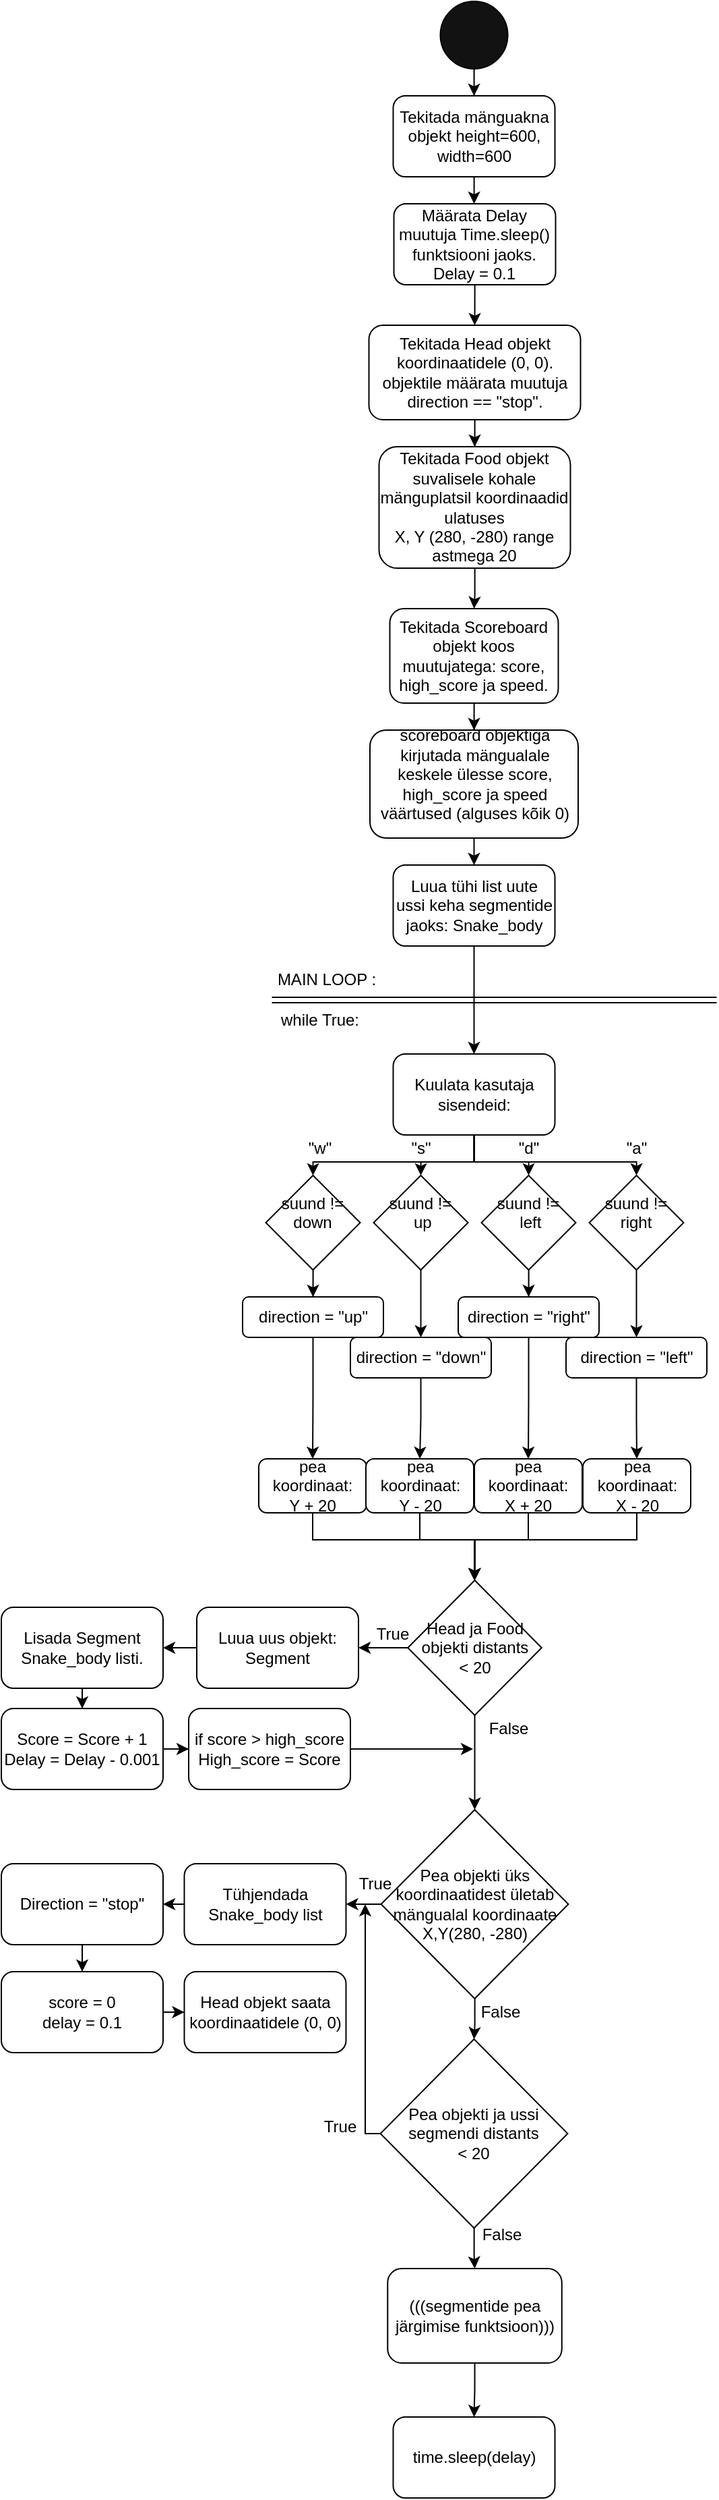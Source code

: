 <mxfile version="20.5.3" type="device"><diagram id="TsEarFKoJaugjeL3vIhl" name="Page-1"><mxGraphModel dx="578" dy="406" grid="1" gridSize="10" guides="1" tooltips="1" connect="1" arrows="1" fold="1" page="1" pageScale="1" pageWidth="850" pageHeight="1100" math="0" shadow="0"><root><mxCell id="0"/><mxCell id="1" parent="0"/><mxCell id="tMyuLo4CPMOBfXg7YOId-3" style="edgeStyle=orthogonalEdgeStyle;rounded=0;orthogonalLoop=1;jettySize=auto;html=1;entryX=0.5;entryY=0;entryDx=0;entryDy=0;" parent="1" source="tMyuLo4CPMOBfXg7YOId-1" target="tMyuLo4CPMOBfXg7YOId-2" edge="1"><mxGeometry relative="1" as="geometry"/></mxCell><mxCell id="tMyuLo4CPMOBfXg7YOId-1" value="" style="ellipse;whiteSpace=wrap;html=1;aspect=fixed;fillColor=#121212;" parent="1" vertex="1"><mxGeometry x="395.75" y="40" width="50" height="50" as="geometry"/></mxCell><mxCell id="tMyuLo4CPMOBfXg7YOId-51" style="edgeStyle=orthogonalEdgeStyle;rounded=0;orthogonalLoop=1;jettySize=auto;html=1;entryX=0.5;entryY=0;entryDx=0;entryDy=0;" parent="1" source="tMyuLo4CPMOBfXg7YOId-2" target="tMyuLo4CPMOBfXg7YOId-50" edge="1"><mxGeometry relative="1" as="geometry"/></mxCell><mxCell id="tMyuLo4CPMOBfXg7YOId-2" value="Tekitada mänguakna objekt height=600, width=600" style="rounded=1;whiteSpace=wrap;html=1;fillColor=#FFFFFF;" parent="1" vertex="1"><mxGeometry x="360.75" y="110" width="120" height="60" as="geometry"/></mxCell><mxCell id="tMyuLo4CPMOBfXg7YOId-7" style="edgeStyle=orthogonalEdgeStyle;rounded=0;orthogonalLoop=1;jettySize=auto;html=1;entryX=0.5;entryY=0;entryDx=0;entryDy=0;" parent="1" source="tMyuLo4CPMOBfXg7YOId-4" target="tMyuLo4CPMOBfXg7YOId-6" edge="1"><mxGeometry relative="1" as="geometry"/></mxCell><mxCell id="tMyuLo4CPMOBfXg7YOId-4" value="Tekitada Head objekt koordinaatidele (0, 0). objektile määrata muutuja direction == &quot;stop&quot;." style="rounded=1;whiteSpace=wrap;html=1;fillColor=#FFFFFF;" parent="1" vertex="1"><mxGeometry x="342.75" y="280" width="157" height="70" as="geometry"/></mxCell><mxCell id="tMyuLo4CPMOBfXg7YOId-11" style="edgeStyle=orthogonalEdgeStyle;rounded=0;orthogonalLoop=1;jettySize=auto;html=1;entryX=0.5;entryY=0;entryDx=0;entryDy=0;" parent="1" source="tMyuLo4CPMOBfXg7YOId-6" target="tMyuLo4CPMOBfXg7YOId-10" edge="1"><mxGeometry relative="1" as="geometry"/></mxCell><mxCell id="tMyuLo4CPMOBfXg7YOId-6" value="&lt;div&gt;Tekitada Food objekt suvalisele kohale mänguplatsil koordinaadid ulatuses&lt;/div&gt;&lt;div&gt;X, Y (280, -280) range astmega 20&lt;br&gt;&lt;/div&gt;" style="rounded=1;whiteSpace=wrap;html=1;fillColor=#FFFFFF;" parent="1" vertex="1"><mxGeometry x="350.25" y="370" width="142" height="90" as="geometry"/></mxCell><mxCell id="tMyuLo4CPMOBfXg7YOId-13" style="edgeStyle=orthogonalEdgeStyle;rounded=0;orthogonalLoop=1;jettySize=auto;html=1;entryX=0.5;entryY=0;entryDx=0;entryDy=0;" parent="1" source="tMyuLo4CPMOBfXg7YOId-10" target="tMyuLo4CPMOBfXg7YOId-12" edge="1"><mxGeometry relative="1" as="geometry"/></mxCell><mxCell id="tMyuLo4CPMOBfXg7YOId-10" value="&lt;div&gt;Tekitada Scoreboard objekt koos muutujatega: score, high_score ja speed.&lt;/div&gt;" style="rounded=1;whiteSpace=wrap;html=1;fillColor=#FFFFFF;" parent="1" vertex="1"><mxGeometry x="358.25" y="490" width="125" height="70" as="geometry"/></mxCell><mxCell id="tMyuLo4CPMOBfXg7YOId-59" style="edgeStyle=orthogonalEdgeStyle;rounded=0;orthogonalLoop=1;jettySize=auto;html=1;entryX=0.5;entryY=0;entryDx=0;entryDy=0;" parent="1" source="tMyuLo4CPMOBfXg7YOId-12" target="tMyuLo4CPMOBfXg7YOId-58" edge="1"><mxGeometry relative="1" as="geometry"/></mxCell><mxCell id="tMyuLo4CPMOBfXg7YOId-12" value="&lt;div&gt;scoreboard objektiga kirjutada mängualale keskele ülesse score, high_score ja speed väärtused (alguses kõik 0)&lt;br&gt;&lt;/div&gt;&lt;div&gt;&lt;br&gt;&lt;/div&gt;" style="rounded=1;whiteSpace=wrap;html=1;fillColor=#FFFFFF;" parent="1" vertex="1"><mxGeometry x="343.5" y="580" width="154.5" height="80" as="geometry"/></mxCell><mxCell id="tMyuLo4CPMOBfXg7YOId-15" value="MAIN LOOP :" style="text;html=1;align=center;verticalAlign=middle;resizable=0;points=[];autosize=1;strokeColor=none;fillColor=none;" parent="1" vertex="1"><mxGeometry x="260.75" y="750" width="100" height="30" as="geometry"/></mxCell><mxCell id="tMyuLo4CPMOBfXg7YOId-23" style="edgeStyle=orthogonalEdgeStyle;rounded=0;orthogonalLoop=1;jettySize=auto;html=1;entryX=0.5;entryY=0;entryDx=0;entryDy=0;" parent="1" source="tMyuLo4CPMOBfXg7YOId-16" target="tMyuLo4CPMOBfXg7YOId-20" edge="1"><mxGeometry relative="1" as="geometry"/></mxCell><mxCell id="tMyuLo4CPMOBfXg7YOId-24" style="edgeStyle=orthogonalEdgeStyle;rounded=0;orthogonalLoop=1;jettySize=auto;html=1;entryX=0.5;entryY=0;entryDx=0;entryDy=0;" parent="1" source="tMyuLo4CPMOBfXg7YOId-16" target="tMyuLo4CPMOBfXg7YOId-19" edge="1"><mxGeometry relative="1" as="geometry"><mxPoint x="305.75" y="900" as="targetPoint"/><Array as="points"><mxPoint x="420.75" y="900"/><mxPoint x="301.75" y="900"/></Array></mxGeometry></mxCell><mxCell id="tMyuLo4CPMOBfXg7YOId-25" style="edgeStyle=orthogonalEdgeStyle;rounded=0;orthogonalLoop=1;jettySize=auto;html=1;entryX=0.5;entryY=0;entryDx=0;entryDy=0;" parent="1" source="tMyuLo4CPMOBfXg7YOId-16" target="tMyuLo4CPMOBfXg7YOId-21" edge="1"><mxGeometry relative="1" as="geometry"/></mxCell><mxCell id="tMyuLo4CPMOBfXg7YOId-26" style="edgeStyle=orthogonalEdgeStyle;rounded=0;orthogonalLoop=1;jettySize=auto;html=1;entryX=0.5;entryY=0;entryDx=0;entryDy=0;exitX=0.5;exitY=1;exitDx=0;exitDy=0;" parent="1" source="tMyuLo4CPMOBfXg7YOId-16" target="tMyuLo4CPMOBfXg7YOId-22" edge="1"><mxGeometry relative="1" as="geometry"><Array as="points"><mxPoint x="420.75" y="900"/><mxPoint x="541.75" y="900"/></Array></mxGeometry></mxCell><mxCell id="tMyuLo4CPMOBfXg7YOId-16" value="Kuulata kasutaja sisendeid:" style="rounded=1;whiteSpace=wrap;html=1;fillColor=#FFFFFF;" parent="1" vertex="1"><mxGeometry x="360.75" y="820" width="120" height="60" as="geometry"/></mxCell><mxCell id="tMyuLo4CPMOBfXg7YOId-18" value="" style="shape=link;html=1;rounded=0;" parent="1" edge="1"><mxGeometry width="100" relative="1" as="geometry"><mxPoint x="270.75" y="780" as="sourcePoint"/><mxPoint x="600.75" y="780" as="targetPoint"/></mxGeometry></mxCell><mxCell id="tMyuLo4CPMOBfXg7YOId-40" style="edgeStyle=orthogonalEdgeStyle;rounded=0;orthogonalLoop=1;jettySize=auto;html=1;entryX=0.5;entryY=0;entryDx=0;entryDy=0;" parent="1" source="tMyuLo4CPMOBfXg7YOId-19" target="tMyuLo4CPMOBfXg7YOId-31" edge="1"><mxGeometry relative="1" as="geometry"/></mxCell><mxCell id="tMyuLo4CPMOBfXg7YOId-19" value="&lt;div&gt;suund != down&lt;br&gt;&lt;/div&gt;&lt;div&gt;&lt;br&gt;&lt;/div&gt;" style="rhombus;whiteSpace=wrap;html=1;fillColor=#FFFFFF;" parent="1" vertex="1"><mxGeometry x="266.25" y="910" width="70" height="70" as="geometry"/></mxCell><mxCell id="tMyuLo4CPMOBfXg7YOId-38" style="edgeStyle=orthogonalEdgeStyle;rounded=0;orthogonalLoop=1;jettySize=auto;html=1;entryX=0.5;entryY=0;entryDx=0;entryDy=0;" parent="1" source="tMyuLo4CPMOBfXg7YOId-20" target="tMyuLo4CPMOBfXg7YOId-32" edge="1"><mxGeometry relative="1" as="geometry"/></mxCell><mxCell id="tMyuLo4CPMOBfXg7YOId-20" value="&lt;div&gt;suund !=&lt;/div&gt;&lt;div&gt;&amp;nbsp;up&lt;br&gt;&lt;/div&gt;&lt;div&gt;&lt;br&gt;&lt;/div&gt;" style="rhombus;whiteSpace=wrap;html=1;fillColor=#FFFFFF;" parent="1" vertex="1"><mxGeometry x="346.25" y="910" width="70" height="70" as="geometry"/></mxCell><mxCell id="tMyuLo4CPMOBfXg7YOId-37" style="edgeStyle=orthogonalEdgeStyle;rounded=0;orthogonalLoop=1;jettySize=auto;html=1;entryX=0.5;entryY=0;entryDx=0;entryDy=0;" parent="1" source="tMyuLo4CPMOBfXg7YOId-21" target="tMyuLo4CPMOBfXg7YOId-33" edge="1"><mxGeometry relative="1" as="geometry"/></mxCell><mxCell id="tMyuLo4CPMOBfXg7YOId-21" value="&lt;div&gt;suund !=&lt;/div&gt;&lt;div&gt;&amp;nbsp;left&lt;br&gt;&lt;/div&gt;&lt;div&gt;&lt;br&gt;&lt;/div&gt;" style="rhombus;whiteSpace=wrap;html=1;fillColor=#FFFFFF;" parent="1" vertex="1"><mxGeometry x="426.25" y="910" width="70" height="70" as="geometry"/></mxCell><mxCell id="tMyuLo4CPMOBfXg7YOId-36" style="edgeStyle=orthogonalEdgeStyle;rounded=0;orthogonalLoop=1;jettySize=auto;html=1;entryX=0.5;entryY=0;entryDx=0;entryDy=0;" parent="1" source="tMyuLo4CPMOBfXg7YOId-22" target="tMyuLo4CPMOBfXg7YOId-35" edge="1"><mxGeometry relative="1" as="geometry"/></mxCell><mxCell id="tMyuLo4CPMOBfXg7YOId-22" value="&lt;div&gt;suund != right&lt;br&gt;&lt;/div&gt;&lt;div&gt;&lt;br&gt;&lt;/div&gt;" style="rhombus;whiteSpace=wrap;html=1;fillColor=#FFFFFF;" parent="1" vertex="1"><mxGeometry x="506.25" y="910" width="70" height="70" as="geometry"/></mxCell><mxCell id="tMyuLo4CPMOBfXg7YOId-27" value="&quot;w&quot;" style="text;html=1;align=center;verticalAlign=middle;resizable=0;points=[];autosize=1;strokeColor=none;fillColor=none;" parent="1" vertex="1"><mxGeometry x="285.75" y="875" width="40" height="30" as="geometry"/></mxCell><mxCell id="tMyuLo4CPMOBfXg7YOId-28" value="&quot;s&quot;" style="text;html=1;align=center;verticalAlign=middle;resizable=0;points=[];autosize=1;strokeColor=none;fillColor=none;" parent="1" vertex="1"><mxGeometry x="360.75" y="875" width="40" height="30" as="geometry"/></mxCell><mxCell id="tMyuLo4CPMOBfXg7YOId-29" value="&quot;d&quot;" style="text;html=1;align=center;verticalAlign=middle;resizable=0;points=[];autosize=1;strokeColor=none;fillColor=none;" parent="1" vertex="1"><mxGeometry x="441.25" y="875" width="40" height="30" as="geometry"/></mxCell><mxCell id="tMyuLo4CPMOBfXg7YOId-30" value="&quot;a&quot;" style="text;html=1;align=center;verticalAlign=middle;resizable=0;points=[];autosize=1;strokeColor=none;fillColor=none;" parent="1" vertex="1"><mxGeometry x="521.25" y="875" width="40" height="30" as="geometry"/></mxCell><mxCell id="tMyuLo4CPMOBfXg7YOId-49" style="edgeStyle=orthogonalEdgeStyle;rounded=0;orthogonalLoop=1;jettySize=auto;html=1;entryX=0.5;entryY=0;entryDx=0;entryDy=0;" parent="1" source="tMyuLo4CPMOBfXg7YOId-31" target="tMyuLo4CPMOBfXg7YOId-42" edge="1"><mxGeometry relative="1" as="geometry"/></mxCell><mxCell id="tMyuLo4CPMOBfXg7YOId-31" value="direction = &quot;up&quot;" style="rounded=1;whiteSpace=wrap;html=1;fillColor=#FFFFFF;" parent="1" vertex="1"><mxGeometry x="249" y="1000" width="104.5" height="30" as="geometry"/></mxCell><mxCell id="tMyuLo4CPMOBfXg7YOId-48" style="edgeStyle=orthogonalEdgeStyle;rounded=0;orthogonalLoop=1;jettySize=auto;html=1;entryX=0.5;entryY=0;entryDx=0;entryDy=0;" parent="1" source="tMyuLo4CPMOBfXg7YOId-32" target="tMyuLo4CPMOBfXg7YOId-43" edge="1"><mxGeometry relative="1" as="geometry"/></mxCell><mxCell id="tMyuLo4CPMOBfXg7YOId-32" value="direction = &quot;down&quot;" style="rounded=1;whiteSpace=wrap;html=1;fillColor=#FFFFFF;" parent="1" vertex="1"><mxGeometry x="329" y="1030" width="104.5" height="30" as="geometry"/></mxCell><mxCell id="tMyuLo4CPMOBfXg7YOId-47" style="edgeStyle=orthogonalEdgeStyle;rounded=0;orthogonalLoop=1;jettySize=auto;html=1;entryX=0.5;entryY=0;entryDx=0;entryDy=0;" parent="1" source="tMyuLo4CPMOBfXg7YOId-33" target="tMyuLo4CPMOBfXg7YOId-44" edge="1"><mxGeometry relative="1" as="geometry"/></mxCell><mxCell id="tMyuLo4CPMOBfXg7YOId-33" value="direction = &quot;right&quot;" style="rounded=1;whiteSpace=wrap;html=1;fillColor=#FFFFFF;" parent="1" vertex="1"><mxGeometry x="409" y="1000" width="104.5" height="30" as="geometry"/></mxCell><mxCell id="tMyuLo4CPMOBfXg7YOId-46" style="edgeStyle=orthogonalEdgeStyle;rounded=0;orthogonalLoop=1;jettySize=auto;html=1;entryX=0.5;entryY=0;entryDx=0;entryDy=0;" parent="1" source="tMyuLo4CPMOBfXg7YOId-35" target="tMyuLo4CPMOBfXg7YOId-45" edge="1"><mxGeometry relative="1" as="geometry"/></mxCell><mxCell id="tMyuLo4CPMOBfXg7YOId-35" value="direction = &quot;left&quot;" style="rounded=1;whiteSpace=wrap;html=1;fillColor=#FFFFFF;" parent="1" vertex="1"><mxGeometry x="489" y="1030" width="104.5" height="30" as="geometry"/></mxCell><mxCell id="tMyuLo4CPMOBfXg7YOId-41" value="while True:" style="text;html=1;align=center;verticalAlign=middle;resizable=0;points=[];autosize=1;strokeColor=none;fillColor=none;" parent="1" vertex="1"><mxGeometry x="266.25" y="780" width="80" height="30" as="geometry"/></mxCell><mxCell id="tMyuLo4CPMOBfXg7YOId-54" style="edgeStyle=orthogonalEdgeStyle;rounded=0;orthogonalLoop=1;jettySize=auto;html=1;entryX=0.5;entryY=0;entryDx=0;entryDy=0;" parent="1" source="tMyuLo4CPMOBfXg7YOId-42" target="tMyuLo4CPMOBfXg7YOId-53" edge="1"><mxGeometry relative="1" as="geometry"><Array as="points"><mxPoint x="301" y="1180"/><mxPoint x="421" y="1180"/></Array></mxGeometry></mxCell><mxCell id="tMyuLo4CPMOBfXg7YOId-42" value="&lt;div&gt;pea koordinaat:&lt;/div&gt;&lt;div&gt;Y + 20&lt;br&gt;&lt;/div&gt;" style="rounded=1;whiteSpace=wrap;html=1;fillColor=#FFFFFF;" parent="1" vertex="1"><mxGeometry x="261" y="1120" width="80" height="40" as="geometry"/></mxCell><mxCell id="tMyuLo4CPMOBfXg7YOId-55" style="edgeStyle=orthogonalEdgeStyle;rounded=0;orthogonalLoop=1;jettySize=auto;html=1;entryX=0.5;entryY=0;entryDx=0;entryDy=0;" parent="1" source="tMyuLo4CPMOBfXg7YOId-43" target="tMyuLo4CPMOBfXg7YOId-53" edge="1"><mxGeometry relative="1" as="geometry"><Array as="points"><mxPoint x="380" y="1180"/><mxPoint x="421" y="1180"/></Array></mxGeometry></mxCell><mxCell id="tMyuLo4CPMOBfXg7YOId-43" value="&lt;div&gt;pea koordinaat:&lt;/div&gt;&lt;div&gt;Y - 20&lt;br&gt;&lt;/div&gt;" style="rounded=1;whiteSpace=wrap;html=1;fillColor=#FFFFFF;" parent="1" vertex="1"><mxGeometry x="340.5" y="1120" width="80" height="40" as="geometry"/></mxCell><mxCell id="tMyuLo4CPMOBfXg7YOId-56" value="" style="edgeStyle=orthogonalEdgeStyle;rounded=0;orthogonalLoop=1;jettySize=auto;html=1;" parent="1" source="tMyuLo4CPMOBfXg7YOId-44" target="tMyuLo4CPMOBfXg7YOId-53" edge="1"><mxGeometry relative="1" as="geometry"><Array as="points"><mxPoint x="461" y="1180"/><mxPoint x="421" y="1180"/></Array></mxGeometry></mxCell><mxCell id="tMyuLo4CPMOBfXg7YOId-44" value="&lt;div&gt;pea koordinaat:&lt;/div&gt;&lt;div&gt;X + 20&lt;br&gt;&lt;/div&gt;" style="rounded=1;whiteSpace=wrap;html=1;fillColor=#FFFFFF;" parent="1" vertex="1"><mxGeometry x="421" y="1120" width="80" height="40" as="geometry"/></mxCell><mxCell id="tMyuLo4CPMOBfXg7YOId-57" style="edgeStyle=orthogonalEdgeStyle;rounded=0;orthogonalLoop=1;jettySize=auto;html=1;entryX=0.5;entryY=0;entryDx=0;entryDy=0;" parent="1" source="tMyuLo4CPMOBfXg7YOId-45" target="tMyuLo4CPMOBfXg7YOId-53" edge="1"><mxGeometry relative="1" as="geometry"><Array as="points"><mxPoint x="542" y="1180"/><mxPoint x="421" y="1180"/></Array></mxGeometry></mxCell><mxCell id="tMyuLo4CPMOBfXg7YOId-45" value="&lt;div&gt;pea koordinaat:&lt;/div&gt;&lt;div&gt;X - 20&lt;br&gt;&lt;/div&gt;" style="rounded=1;whiteSpace=wrap;html=1;fillColor=#FFFFFF;" parent="1" vertex="1"><mxGeometry x="501.5" y="1120" width="80" height="40" as="geometry"/></mxCell><mxCell id="tMyuLo4CPMOBfXg7YOId-52" style="edgeStyle=orthogonalEdgeStyle;rounded=0;orthogonalLoop=1;jettySize=auto;html=1;entryX=0.5;entryY=0;entryDx=0;entryDy=0;" parent="1" source="tMyuLo4CPMOBfXg7YOId-50" target="tMyuLo4CPMOBfXg7YOId-4" edge="1"><mxGeometry relative="1" as="geometry"/></mxCell><mxCell id="tMyuLo4CPMOBfXg7YOId-50" value="&lt;div&gt;Määrata Delay muutuja Time.sleep()&lt;/div&gt;&lt;div&gt;funktsiooni jaoks.&lt;/div&gt;&lt;div&gt;Delay = 0.1&lt;br&gt;&lt;/div&gt;" style="rounded=1;whiteSpace=wrap;html=1;fillColor=#FFFFFF;" parent="1" vertex="1"><mxGeometry x="361.25" y="190" width="120" height="60" as="geometry"/></mxCell><mxCell id="tMyuLo4CPMOBfXg7YOId-64" style="edgeStyle=orthogonalEdgeStyle;rounded=0;orthogonalLoop=1;jettySize=auto;html=1;entryX=1;entryY=0.5;entryDx=0;entryDy=0;" parent="1" source="tMyuLo4CPMOBfXg7YOId-53" target="tMyuLo4CPMOBfXg7YOId-63" edge="1"><mxGeometry relative="1" as="geometry"/></mxCell><mxCell id="tMyuLo4CPMOBfXg7YOId-71" style="edgeStyle=orthogonalEdgeStyle;rounded=0;orthogonalLoop=1;jettySize=auto;html=1;entryX=0.5;entryY=0;entryDx=0;entryDy=0;" parent="1" source="tMyuLo4CPMOBfXg7YOId-53" target="tMyuLo4CPMOBfXg7YOId-70" edge="1"><mxGeometry relative="1" as="geometry"/></mxCell><mxCell id="tMyuLo4CPMOBfXg7YOId-53" value="&lt;div&gt;Head ja Food objekti distants&lt;/div&gt;&lt;div&gt;&amp;lt; 20&lt;/div&gt;" style="rhombus;whiteSpace=wrap;html=1;fillColor=#FFFFFF;" parent="1" vertex="1"><mxGeometry x="371.63" y="1210" width="99.25" height="100" as="geometry"/></mxCell><mxCell id="tMyuLo4CPMOBfXg7YOId-60" style="edgeStyle=orthogonalEdgeStyle;rounded=0;orthogonalLoop=1;jettySize=auto;html=1;entryX=0.5;entryY=0;entryDx=0;entryDy=0;" parent="1" source="tMyuLo4CPMOBfXg7YOId-58" target="tMyuLo4CPMOBfXg7YOId-16" edge="1"><mxGeometry relative="1" as="geometry"/></mxCell><mxCell id="tMyuLo4CPMOBfXg7YOId-58" value="Luua tühi list uute ussi keha segmentide jaoks: Snake_body" style="rounded=1;whiteSpace=wrap;html=1;fillColor=#FFFFFF;" parent="1" vertex="1"><mxGeometry x="360.75" y="680" width="120" height="60" as="geometry"/></mxCell><mxCell id="tMyuLo4CPMOBfXg7YOId-67" style="edgeStyle=orthogonalEdgeStyle;rounded=0;orthogonalLoop=1;jettySize=auto;html=1;entryX=1;entryY=0.5;entryDx=0;entryDy=0;" parent="1" source="tMyuLo4CPMOBfXg7YOId-63" target="tMyuLo4CPMOBfXg7YOId-66" edge="1"><mxGeometry relative="1" as="geometry"/></mxCell><mxCell id="tMyuLo4CPMOBfXg7YOId-63" value="Luua uus objekt: Segment" style="rounded=1;whiteSpace=wrap;html=1;fillColor=#FFFFFF;" parent="1" vertex="1"><mxGeometry x="215" y="1230" width="120" height="60" as="geometry"/></mxCell><mxCell id="tMyuLo4CPMOBfXg7YOId-65" value="True" style="text;html=1;align=center;verticalAlign=middle;resizable=0;points=[];autosize=1;strokeColor=none;fillColor=none;" parent="1" vertex="1"><mxGeometry x="335" y="1235" width="50" height="30" as="geometry"/></mxCell><mxCell id="tMyuLo4CPMOBfXg7YOId-69" style="edgeStyle=orthogonalEdgeStyle;rounded=0;orthogonalLoop=1;jettySize=auto;html=1;entryX=0.5;entryY=0;entryDx=0;entryDy=0;" parent="1" source="tMyuLo4CPMOBfXg7YOId-66" target="tMyuLo4CPMOBfXg7YOId-68" edge="1"><mxGeometry relative="1" as="geometry"/></mxCell><mxCell id="tMyuLo4CPMOBfXg7YOId-66" value="Lisada Segment Snake_body listi." style="rounded=1;whiteSpace=wrap;html=1;fillColor=#FFFFFF;" parent="1" vertex="1"><mxGeometry x="70" y="1230" width="120" height="60" as="geometry"/></mxCell><mxCell id="c7ONiKY9kb7LS1YD5AhW-2" style="edgeStyle=orthogonalEdgeStyle;rounded=0;orthogonalLoop=1;jettySize=auto;html=1;entryX=0;entryY=0.5;entryDx=0;entryDy=0;" edge="1" parent="1" source="tMyuLo4CPMOBfXg7YOId-68" target="c7ONiKY9kb7LS1YD5AhW-1"><mxGeometry relative="1" as="geometry"/></mxCell><mxCell id="tMyuLo4CPMOBfXg7YOId-68" value="&lt;div&gt;Score = Score + 1&lt;/div&gt;&lt;div&gt;Delay = Delay - 0.001&lt;br&gt;&lt;/div&gt;" style="rounded=1;whiteSpace=wrap;html=1;fillColor=#FFFFFF;" parent="1" vertex="1"><mxGeometry x="70" y="1305" width="120" height="60" as="geometry"/></mxCell><mxCell id="tMyuLo4CPMOBfXg7YOId-74" style="edgeStyle=orthogonalEdgeStyle;rounded=0;orthogonalLoop=1;jettySize=auto;html=1;entryX=1;entryY=0.5;entryDx=0;entryDy=0;" parent="1" source="tMyuLo4CPMOBfXg7YOId-70" target="tMyuLo4CPMOBfXg7YOId-73" edge="1"><mxGeometry relative="1" as="geometry"/></mxCell><mxCell id="c7ONiKY9kb7LS1YD5AhW-11" style="edgeStyle=orthogonalEdgeStyle;rounded=0;orthogonalLoop=1;jettySize=auto;html=1;entryX=0.5;entryY=0;entryDx=0;entryDy=0;" edge="1" parent="1" source="tMyuLo4CPMOBfXg7YOId-70" target="c7ONiKY9kb7LS1YD5AhW-10"><mxGeometry relative="1" as="geometry"/></mxCell><mxCell id="tMyuLo4CPMOBfXg7YOId-70" value="Pea objekti üks koordinaatidest ületab mängualal koordinaate X,Y(280, -280)" style="rhombus;whiteSpace=wrap;html=1;fillColor=#FFFFFF;" parent="1" vertex="1"><mxGeometry x="351.77" y="1380" width="138.95" height="140" as="geometry"/></mxCell><mxCell id="tMyuLo4CPMOBfXg7YOId-72" value="&lt;div&gt;False&lt;/div&gt;" style="text;html=1;align=center;verticalAlign=middle;resizable=0;points=[];autosize=1;strokeColor=none;fillColor=none;" parent="1" vertex="1"><mxGeometry x="421" y="1305" width="50" height="30" as="geometry"/></mxCell><mxCell id="tMyuLo4CPMOBfXg7YOId-77" style="edgeStyle=orthogonalEdgeStyle;rounded=0;orthogonalLoop=1;jettySize=auto;html=1;entryX=1;entryY=0.5;entryDx=0;entryDy=0;" parent="1" source="tMyuLo4CPMOBfXg7YOId-73" target="tMyuLo4CPMOBfXg7YOId-76" edge="1"><mxGeometry relative="1" as="geometry"/></mxCell><mxCell id="tMyuLo4CPMOBfXg7YOId-73" value="Tühjendada Snake_body list" style="rounded=1;whiteSpace=wrap;html=1;fillColor=#FFFFFF;" parent="1" vertex="1"><mxGeometry x="205.75" y="1420" width="120" height="60" as="geometry"/></mxCell><mxCell id="tMyuLo4CPMOBfXg7YOId-75" value="True" style="text;html=1;align=center;verticalAlign=middle;resizable=0;points=[];autosize=1;strokeColor=none;fillColor=none;" parent="1" vertex="1"><mxGeometry x="321.63" y="1420" width="50" height="30" as="geometry"/></mxCell><mxCell id="c7ONiKY9kb7LS1YD5AhW-9" style="edgeStyle=orthogonalEdgeStyle;rounded=0;orthogonalLoop=1;jettySize=auto;html=1;entryX=0.5;entryY=0;entryDx=0;entryDy=0;" edge="1" parent="1" source="tMyuLo4CPMOBfXg7YOId-76" target="c7ONiKY9kb7LS1YD5AhW-8"><mxGeometry relative="1" as="geometry"/></mxCell><mxCell id="tMyuLo4CPMOBfXg7YOId-76" value="Direction = &quot;stop&quot;" style="rounded=1;whiteSpace=wrap;html=1;fillColor=#FFFFFF;" parent="1" vertex="1"><mxGeometry x="70" y="1420" width="120" height="60" as="geometry"/></mxCell><mxCell id="c7ONiKY9kb7LS1YD5AhW-7" style="edgeStyle=orthogonalEdgeStyle;rounded=0;orthogonalLoop=1;jettySize=auto;html=1;" edge="1" parent="1" source="c7ONiKY9kb7LS1YD5AhW-1"><mxGeometry relative="1" as="geometry"><mxPoint x="420" y="1335" as="targetPoint"/></mxGeometry></mxCell><mxCell id="c7ONiKY9kb7LS1YD5AhW-1" value="&lt;div&gt;if score &amp;gt; high_score&lt;/div&gt;&lt;div&gt;High_score = Score&lt;br&gt;&lt;/div&gt;" style="rounded=1;whiteSpace=wrap;html=1;fillColor=#FFFFFF;" vertex="1" parent="1"><mxGeometry x="209" y="1305" width="120" height="60" as="geometry"/></mxCell><mxCell id="c7ONiKY9kb7LS1YD5AhW-13" style="edgeStyle=orthogonalEdgeStyle;rounded=0;orthogonalLoop=1;jettySize=auto;html=1;entryX=0;entryY=0.5;entryDx=0;entryDy=0;" edge="1" parent="1" source="c7ONiKY9kb7LS1YD5AhW-8" target="c7ONiKY9kb7LS1YD5AhW-12"><mxGeometry relative="1" as="geometry"/></mxCell><mxCell id="c7ONiKY9kb7LS1YD5AhW-8" value="&lt;div&gt;score = 0&lt;/div&gt;delay = 0.1" style="rounded=1;whiteSpace=wrap;html=1;fillColor=#FFFFFF;" vertex="1" parent="1"><mxGeometry x="70" y="1500" width="120" height="60" as="geometry"/></mxCell><mxCell id="c7ONiKY9kb7LS1YD5AhW-14" style="edgeStyle=orthogonalEdgeStyle;rounded=0;orthogonalLoop=1;jettySize=auto;html=1;" edge="1" parent="1" source="c7ONiKY9kb7LS1YD5AhW-10"><mxGeometry relative="1" as="geometry"><mxPoint x="340" y="1450" as="targetPoint"/><Array as="points"><mxPoint x="340" y="1620"/></Array></mxGeometry></mxCell><mxCell id="c7ONiKY9kb7LS1YD5AhW-18" style="edgeStyle=orthogonalEdgeStyle;rounded=0;orthogonalLoop=1;jettySize=auto;html=1;entryX=0.5;entryY=0;entryDx=0;entryDy=0;" edge="1" parent="1" source="c7ONiKY9kb7LS1YD5AhW-10" target="c7ONiKY9kb7LS1YD5AhW-17"><mxGeometry relative="1" as="geometry"/></mxCell><mxCell id="c7ONiKY9kb7LS1YD5AhW-10" value="&lt;div&gt;Pea objekti ja ussi segmendi distants&lt;/div&gt;&lt;div&gt;&amp;lt; 20&lt;br&gt;&lt;/div&gt;" style="rhombus;whiteSpace=wrap;html=1;fillColor=#FFFFFF;" vertex="1" parent="1"><mxGeometry x="351.27" y="1550" width="138.95" height="140" as="geometry"/></mxCell><mxCell id="c7ONiKY9kb7LS1YD5AhW-12" value="Head objekt saata koordinaatidele (0, 0)" style="rounded=1;whiteSpace=wrap;html=1;fillColor=#FFFFFF;" vertex="1" parent="1"><mxGeometry x="205.75" y="1500" width="120" height="60" as="geometry"/></mxCell><mxCell id="c7ONiKY9kb7LS1YD5AhW-15" value="True" style="text;html=1;align=center;verticalAlign=middle;resizable=0;points=[];autosize=1;strokeColor=none;fillColor=none;" vertex="1" parent="1"><mxGeometry x="296.25" y="1600" width="50" height="30" as="geometry"/></mxCell><mxCell id="c7ONiKY9kb7LS1YD5AhW-16" value="False" style="text;html=1;align=center;verticalAlign=middle;resizable=0;points=[];autosize=1;strokeColor=none;fillColor=none;" vertex="1" parent="1"><mxGeometry x="415" y="1515" width="50" height="30" as="geometry"/></mxCell><mxCell id="c7ONiKY9kb7LS1YD5AhW-22" style="edgeStyle=orthogonalEdgeStyle;rounded=0;orthogonalLoop=1;jettySize=auto;html=1;entryX=0.5;entryY=0;entryDx=0;entryDy=0;" edge="1" parent="1" source="c7ONiKY9kb7LS1YD5AhW-17" target="c7ONiKY9kb7LS1YD5AhW-21"><mxGeometry relative="1" as="geometry"/></mxCell><mxCell id="c7ONiKY9kb7LS1YD5AhW-17" value="(((segmentide pea järgimise funktsioon)))" style="rounded=1;whiteSpace=wrap;html=1;" vertex="1" parent="1"><mxGeometry x="356.63" y="1720" width="129.25" height="70" as="geometry"/></mxCell><mxCell id="c7ONiKY9kb7LS1YD5AhW-19" value="False" style="text;html=1;align=center;verticalAlign=middle;resizable=0;points=[];autosize=1;strokeColor=none;fillColor=none;" vertex="1" parent="1"><mxGeometry x="416.25" y="1680" width="50" height="30" as="geometry"/></mxCell><mxCell id="c7ONiKY9kb7LS1YD5AhW-21" value="time.sleep(delay)" style="rounded=1;whiteSpace=wrap;html=1;" vertex="1" parent="1"><mxGeometry x="360.75" y="1830" width="120" height="60" as="geometry"/></mxCell></root></mxGraphModel></diagram></mxfile>